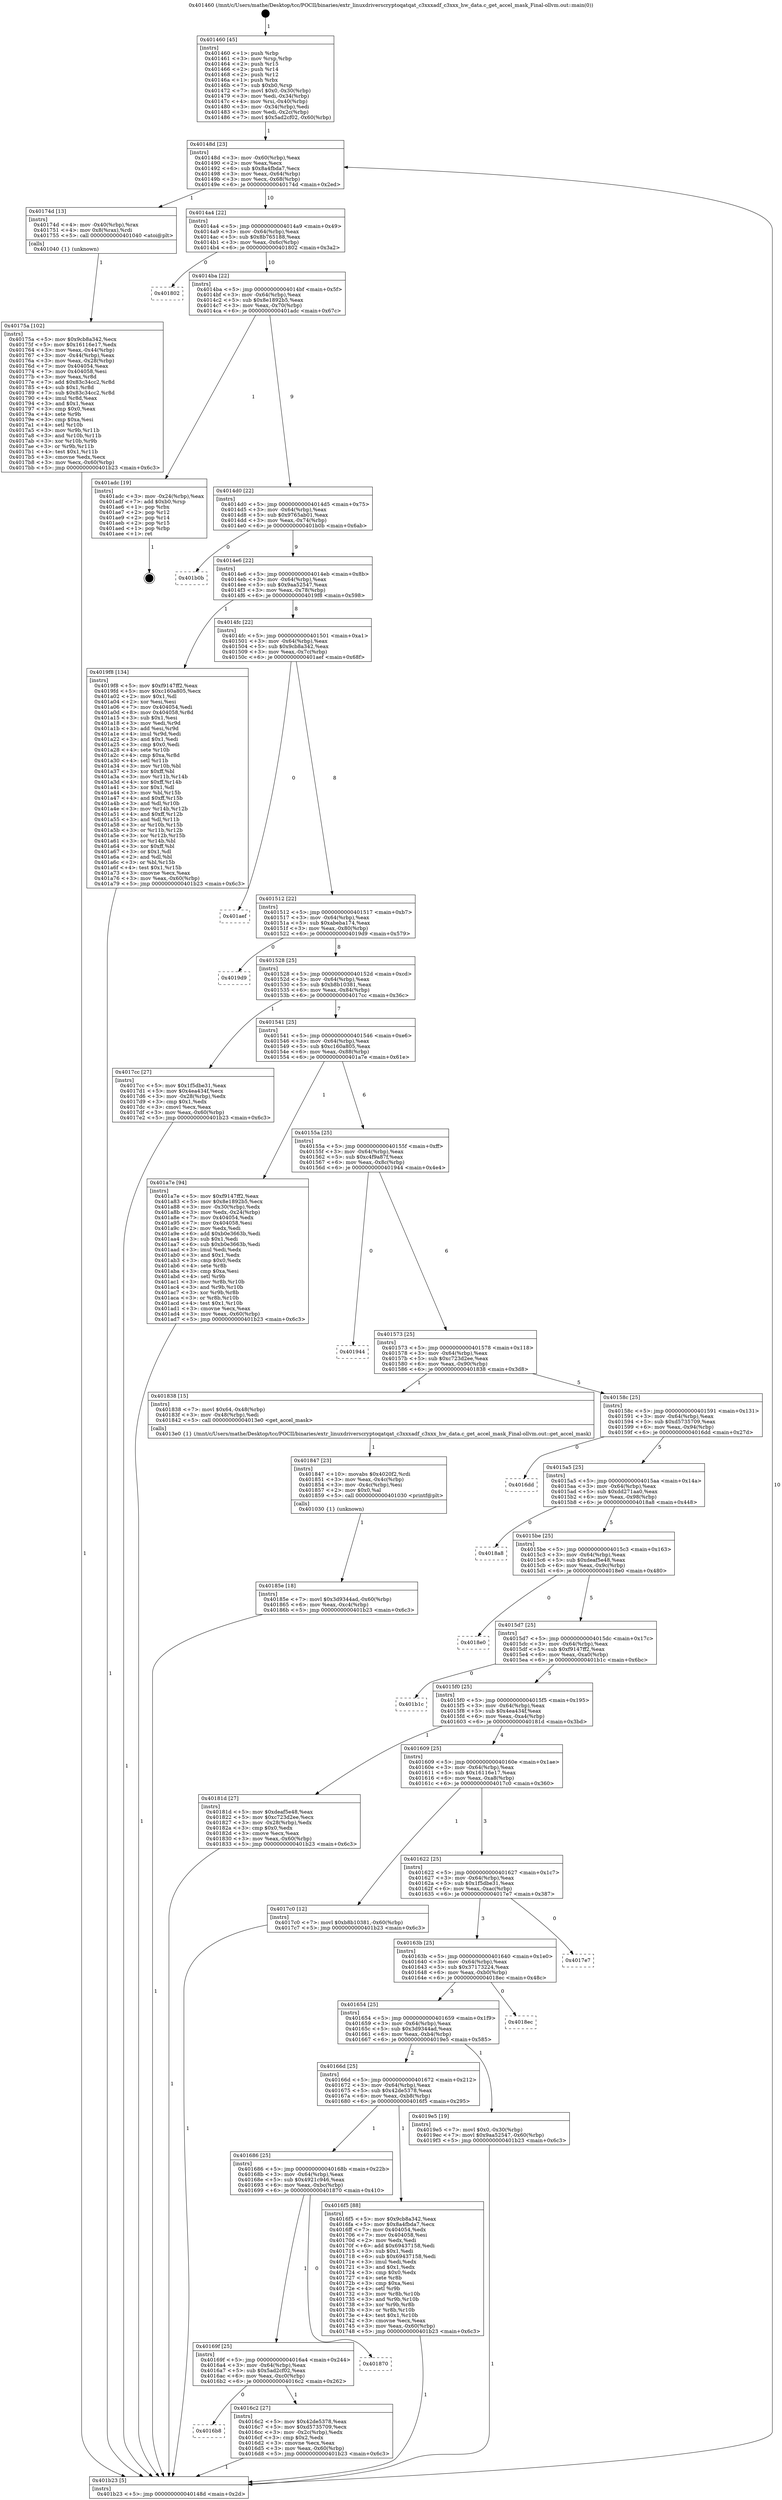 digraph "0x401460" {
  label = "0x401460 (/mnt/c/Users/mathe/Desktop/tcc/POCII/binaries/extr_linuxdriverscryptoqatqat_c3xxxadf_c3xxx_hw_data.c_get_accel_mask_Final-ollvm.out::main(0))"
  labelloc = "t"
  node[shape=record]

  Entry [label="",width=0.3,height=0.3,shape=circle,fillcolor=black,style=filled]
  "0x40148d" [label="{
     0x40148d [23]\l
     | [instrs]\l
     &nbsp;&nbsp;0x40148d \<+3\>: mov -0x60(%rbp),%eax\l
     &nbsp;&nbsp;0x401490 \<+2\>: mov %eax,%ecx\l
     &nbsp;&nbsp;0x401492 \<+6\>: sub $0x8a4fbda7,%ecx\l
     &nbsp;&nbsp;0x401498 \<+3\>: mov %eax,-0x64(%rbp)\l
     &nbsp;&nbsp;0x40149b \<+3\>: mov %ecx,-0x68(%rbp)\l
     &nbsp;&nbsp;0x40149e \<+6\>: je 000000000040174d \<main+0x2ed\>\l
  }"]
  "0x40174d" [label="{
     0x40174d [13]\l
     | [instrs]\l
     &nbsp;&nbsp;0x40174d \<+4\>: mov -0x40(%rbp),%rax\l
     &nbsp;&nbsp;0x401751 \<+4\>: mov 0x8(%rax),%rdi\l
     &nbsp;&nbsp;0x401755 \<+5\>: call 0000000000401040 \<atoi@plt\>\l
     | [calls]\l
     &nbsp;&nbsp;0x401040 \{1\} (unknown)\l
  }"]
  "0x4014a4" [label="{
     0x4014a4 [22]\l
     | [instrs]\l
     &nbsp;&nbsp;0x4014a4 \<+5\>: jmp 00000000004014a9 \<main+0x49\>\l
     &nbsp;&nbsp;0x4014a9 \<+3\>: mov -0x64(%rbp),%eax\l
     &nbsp;&nbsp;0x4014ac \<+5\>: sub $0x8b765188,%eax\l
     &nbsp;&nbsp;0x4014b1 \<+3\>: mov %eax,-0x6c(%rbp)\l
     &nbsp;&nbsp;0x4014b4 \<+6\>: je 0000000000401802 \<main+0x3a2\>\l
  }"]
  Exit [label="",width=0.3,height=0.3,shape=circle,fillcolor=black,style=filled,peripheries=2]
  "0x401802" [label="{
     0x401802\l
  }", style=dashed]
  "0x4014ba" [label="{
     0x4014ba [22]\l
     | [instrs]\l
     &nbsp;&nbsp;0x4014ba \<+5\>: jmp 00000000004014bf \<main+0x5f\>\l
     &nbsp;&nbsp;0x4014bf \<+3\>: mov -0x64(%rbp),%eax\l
     &nbsp;&nbsp;0x4014c2 \<+5\>: sub $0x8e1892b5,%eax\l
     &nbsp;&nbsp;0x4014c7 \<+3\>: mov %eax,-0x70(%rbp)\l
     &nbsp;&nbsp;0x4014ca \<+6\>: je 0000000000401adc \<main+0x67c\>\l
  }"]
  "0x40185e" [label="{
     0x40185e [18]\l
     | [instrs]\l
     &nbsp;&nbsp;0x40185e \<+7\>: movl $0x3d9344ad,-0x60(%rbp)\l
     &nbsp;&nbsp;0x401865 \<+6\>: mov %eax,-0xc4(%rbp)\l
     &nbsp;&nbsp;0x40186b \<+5\>: jmp 0000000000401b23 \<main+0x6c3\>\l
  }"]
  "0x401adc" [label="{
     0x401adc [19]\l
     | [instrs]\l
     &nbsp;&nbsp;0x401adc \<+3\>: mov -0x24(%rbp),%eax\l
     &nbsp;&nbsp;0x401adf \<+7\>: add $0xb0,%rsp\l
     &nbsp;&nbsp;0x401ae6 \<+1\>: pop %rbx\l
     &nbsp;&nbsp;0x401ae7 \<+2\>: pop %r12\l
     &nbsp;&nbsp;0x401ae9 \<+2\>: pop %r14\l
     &nbsp;&nbsp;0x401aeb \<+2\>: pop %r15\l
     &nbsp;&nbsp;0x401aed \<+1\>: pop %rbp\l
     &nbsp;&nbsp;0x401aee \<+1\>: ret\l
  }"]
  "0x4014d0" [label="{
     0x4014d0 [22]\l
     | [instrs]\l
     &nbsp;&nbsp;0x4014d0 \<+5\>: jmp 00000000004014d5 \<main+0x75\>\l
     &nbsp;&nbsp;0x4014d5 \<+3\>: mov -0x64(%rbp),%eax\l
     &nbsp;&nbsp;0x4014d8 \<+5\>: sub $0x9765ab01,%eax\l
     &nbsp;&nbsp;0x4014dd \<+3\>: mov %eax,-0x74(%rbp)\l
     &nbsp;&nbsp;0x4014e0 \<+6\>: je 0000000000401b0b \<main+0x6ab\>\l
  }"]
  "0x401847" [label="{
     0x401847 [23]\l
     | [instrs]\l
     &nbsp;&nbsp;0x401847 \<+10\>: movabs $0x4020f2,%rdi\l
     &nbsp;&nbsp;0x401851 \<+3\>: mov %eax,-0x4c(%rbp)\l
     &nbsp;&nbsp;0x401854 \<+3\>: mov -0x4c(%rbp),%esi\l
     &nbsp;&nbsp;0x401857 \<+2\>: mov $0x0,%al\l
     &nbsp;&nbsp;0x401859 \<+5\>: call 0000000000401030 \<printf@plt\>\l
     | [calls]\l
     &nbsp;&nbsp;0x401030 \{1\} (unknown)\l
  }"]
  "0x401b0b" [label="{
     0x401b0b\l
  }", style=dashed]
  "0x4014e6" [label="{
     0x4014e6 [22]\l
     | [instrs]\l
     &nbsp;&nbsp;0x4014e6 \<+5\>: jmp 00000000004014eb \<main+0x8b\>\l
     &nbsp;&nbsp;0x4014eb \<+3\>: mov -0x64(%rbp),%eax\l
     &nbsp;&nbsp;0x4014ee \<+5\>: sub $0x9aa52547,%eax\l
     &nbsp;&nbsp;0x4014f3 \<+3\>: mov %eax,-0x78(%rbp)\l
     &nbsp;&nbsp;0x4014f6 \<+6\>: je 00000000004019f8 \<main+0x598\>\l
  }"]
  "0x40175a" [label="{
     0x40175a [102]\l
     | [instrs]\l
     &nbsp;&nbsp;0x40175a \<+5\>: mov $0x9cb8a342,%ecx\l
     &nbsp;&nbsp;0x40175f \<+5\>: mov $0x16116e17,%edx\l
     &nbsp;&nbsp;0x401764 \<+3\>: mov %eax,-0x44(%rbp)\l
     &nbsp;&nbsp;0x401767 \<+3\>: mov -0x44(%rbp),%eax\l
     &nbsp;&nbsp;0x40176a \<+3\>: mov %eax,-0x28(%rbp)\l
     &nbsp;&nbsp;0x40176d \<+7\>: mov 0x404054,%eax\l
     &nbsp;&nbsp;0x401774 \<+7\>: mov 0x404058,%esi\l
     &nbsp;&nbsp;0x40177b \<+3\>: mov %eax,%r8d\l
     &nbsp;&nbsp;0x40177e \<+7\>: add $0x83c34cc2,%r8d\l
     &nbsp;&nbsp;0x401785 \<+4\>: sub $0x1,%r8d\l
     &nbsp;&nbsp;0x401789 \<+7\>: sub $0x83c34cc2,%r8d\l
     &nbsp;&nbsp;0x401790 \<+4\>: imul %r8d,%eax\l
     &nbsp;&nbsp;0x401794 \<+3\>: and $0x1,%eax\l
     &nbsp;&nbsp;0x401797 \<+3\>: cmp $0x0,%eax\l
     &nbsp;&nbsp;0x40179a \<+4\>: sete %r9b\l
     &nbsp;&nbsp;0x40179e \<+3\>: cmp $0xa,%esi\l
     &nbsp;&nbsp;0x4017a1 \<+4\>: setl %r10b\l
     &nbsp;&nbsp;0x4017a5 \<+3\>: mov %r9b,%r11b\l
     &nbsp;&nbsp;0x4017a8 \<+3\>: and %r10b,%r11b\l
     &nbsp;&nbsp;0x4017ab \<+3\>: xor %r10b,%r9b\l
     &nbsp;&nbsp;0x4017ae \<+3\>: or %r9b,%r11b\l
     &nbsp;&nbsp;0x4017b1 \<+4\>: test $0x1,%r11b\l
     &nbsp;&nbsp;0x4017b5 \<+3\>: cmovne %edx,%ecx\l
     &nbsp;&nbsp;0x4017b8 \<+3\>: mov %ecx,-0x60(%rbp)\l
     &nbsp;&nbsp;0x4017bb \<+5\>: jmp 0000000000401b23 \<main+0x6c3\>\l
  }"]
  "0x4019f8" [label="{
     0x4019f8 [134]\l
     | [instrs]\l
     &nbsp;&nbsp;0x4019f8 \<+5\>: mov $0xf9147ff2,%eax\l
     &nbsp;&nbsp;0x4019fd \<+5\>: mov $0xc160a805,%ecx\l
     &nbsp;&nbsp;0x401a02 \<+2\>: mov $0x1,%dl\l
     &nbsp;&nbsp;0x401a04 \<+2\>: xor %esi,%esi\l
     &nbsp;&nbsp;0x401a06 \<+7\>: mov 0x404054,%edi\l
     &nbsp;&nbsp;0x401a0d \<+8\>: mov 0x404058,%r8d\l
     &nbsp;&nbsp;0x401a15 \<+3\>: sub $0x1,%esi\l
     &nbsp;&nbsp;0x401a18 \<+3\>: mov %edi,%r9d\l
     &nbsp;&nbsp;0x401a1b \<+3\>: add %esi,%r9d\l
     &nbsp;&nbsp;0x401a1e \<+4\>: imul %r9d,%edi\l
     &nbsp;&nbsp;0x401a22 \<+3\>: and $0x1,%edi\l
     &nbsp;&nbsp;0x401a25 \<+3\>: cmp $0x0,%edi\l
     &nbsp;&nbsp;0x401a28 \<+4\>: sete %r10b\l
     &nbsp;&nbsp;0x401a2c \<+4\>: cmp $0xa,%r8d\l
     &nbsp;&nbsp;0x401a30 \<+4\>: setl %r11b\l
     &nbsp;&nbsp;0x401a34 \<+3\>: mov %r10b,%bl\l
     &nbsp;&nbsp;0x401a37 \<+3\>: xor $0xff,%bl\l
     &nbsp;&nbsp;0x401a3a \<+3\>: mov %r11b,%r14b\l
     &nbsp;&nbsp;0x401a3d \<+4\>: xor $0xff,%r14b\l
     &nbsp;&nbsp;0x401a41 \<+3\>: xor $0x1,%dl\l
     &nbsp;&nbsp;0x401a44 \<+3\>: mov %bl,%r15b\l
     &nbsp;&nbsp;0x401a47 \<+4\>: and $0xff,%r15b\l
     &nbsp;&nbsp;0x401a4b \<+3\>: and %dl,%r10b\l
     &nbsp;&nbsp;0x401a4e \<+3\>: mov %r14b,%r12b\l
     &nbsp;&nbsp;0x401a51 \<+4\>: and $0xff,%r12b\l
     &nbsp;&nbsp;0x401a55 \<+3\>: and %dl,%r11b\l
     &nbsp;&nbsp;0x401a58 \<+3\>: or %r10b,%r15b\l
     &nbsp;&nbsp;0x401a5b \<+3\>: or %r11b,%r12b\l
     &nbsp;&nbsp;0x401a5e \<+3\>: xor %r12b,%r15b\l
     &nbsp;&nbsp;0x401a61 \<+3\>: or %r14b,%bl\l
     &nbsp;&nbsp;0x401a64 \<+3\>: xor $0xff,%bl\l
     &nbsp;&nbsp;0x401a67 \<+3\>: or $0x1,%dl\l
     &nbsp;&nbsp;0x401a6a \<+2\>: and %dl,%bl\l
     &nbsp;&nbsp;0x401a6c \<+3\>: or %bl,%r15b\l
     &nbsp;&nbsp;0x401a6f \<+4\>: test $0x1,%r15b\l
     &nbsp;&nbsp;0x401a73 \<+3\>: cmovne %ecx,%eax\l
     &nbsp;&nbsp;0x401a76 \<+3\>: mov %eax,-0x60(%rbp)\l
     &nbsp;&nbsp;0x401a79 \<+5\>: jmp 0000000000401b23 \<main+0x6c3\>\l
  }"]
  "0x4014fc" [label="{
     0x4014fc [22]\l
     | [instrs]\l
     &nbsp;&nbsp;0x4014fc \<+5\>: jmp 0000000000401501 \<main+0xa1\>\l
     &nbsp;&nbsp;0x401501 \<+3\>: mov -0x64(%rbp),%eax\l
     &nbsp;&nbsp;0x401504 \<+5\>: sub $0x9cb8a342,%eax\l
     &nbsp;&nbsp;0x401509 \<+3\>: mov %eax,-0x7c(%rbp)\l
     &nbsp;&nbsp;0x40150c \<+6\>: je 0000000000401aef \<main+0x68f\>\l
  }"]
  "0x401460" [label="{
     0x401460 [45]\l
     | [instrs]\l
     &nbsp;&nbsp;0x401460 \<+1\>: push %rbp\l
     &nbsp;&nbsp;0x401461 \<+3\>: mov %rsp,%rbp\l
     &nbsp;&nbsp;0x401464 \<+2\>: push %r15\l
     &nbsp;&nbsp;0x401466 \<+2\>: push %r14\l
     &nbsp;&nbsp;0x401468 \<+2\>: push %r12\l
     &nbsp;&nbsp;0x40146a \<+1\>: push %rbx\l
     &nbsp;&nbsp;0x40146b \<+7\>: sub $0xb0,%rsp\l
     &nbsp;&nbsp;0x401472 \<+7\>: movl $0x0,-0x30(%rbp)\l
     &nbsp;&nbsp;0x401479 \<+3\>: mov %edi,-0x34(%rbp)\l
     &nbsp;&nbsp;0x40147c \<+4\>: mov %rsi,-0x40(%rbp)\l
     &nbsp;&nbsp;0x401480 \<+3\>: mov -0x34(%rbp),%edi\l
     &nbsp;&nbsp;0x401483 \<+3\>: mov %edi,-0x2c(%rbp)\l
     &nbsp;&nbsp;0x401486 \<+7\>: movl $0x5ad2cf02,-0x60(%rbp)\l
  }"]
  "0x401aef" [label="{
     0x401aef\l
  }", style=dashed]
  "0x401512" [label="{
     0x401512 [22]\l
     | [instrs]\l
     &nbsp;&nbsp;0x401512 \<+5\>: jmp 0000000000401517 \<main+0xb7\>\l
     &nbsp;&nbsp;0x401517 \<+3\>: mov -0x64(%rbp),%eax\l
     &nbsp;&nbsp;0x40151a \<+5\>: sub $0xabeba174,%eax\l
     &nbsp;&nbsp;0x40151f \<+3\>: mov %eax,-0x80(%rbp)\l
     &nbsp;&nbsp;0x401522 \<+6\>: je 00000000004019d9 \<main+0x579\>\l
  }"]
  "0x401b23" [label="{
     0x401b23 [5]\l
     | [instrs]\l
     &nbsp;&nbsp;0x401b23 \<+5\>: jmp 000000000040148d \<main+0x2d\>\l
  }"]
  "0x4019d9" [label="{
     0x4019d9\l
  }", style=dashed]
  "0x401528" [label="{
     0x401528 [25]\l
     | [instrs]\l
     &nbsp;&nbsp;0x401528 \<+5\>: jmp 000000000040152d \<main+0xcd\>\l
     &nbsp;&nbsp;0x40152d \<+3\>: mov -0x64(%rbp),%eax\l
     &nbsp;&nbsp;0x401530 \<+5\>: sub $0xb8b10381,%eax\l
     &nbsp;&nbsp;0x401535 \<+6\>: mov %eax,-0x84(%rbp)\l
     &nbsp;&nbsp;0x40153b \<+6\>: je 00000000004017cc \<main+0x36c\>\l
  }"]
  "0x4016b8" [label="{
     0x4016b8\l
  }", style=dashed]
  "0x4017cc" [label="{
     0x4017cc [27]\l
     | [instrs]\l
     &nbsp;&nbsp;0x4017cc \<+5\>: mov $0x1f5dbe31,%eax\l
     &nbsp;&nbsp;0x4017d1 \<+5\>: mov $0x4ea434f,%ecx\l
     &nbsp;&nbsp;0x4017d6 \<+3\>: mov -0x28(%rbp),%edx\l
     &nbsp;&nbsp;0x4017d9 \<+3\>: cmp $0x1,%edx\l
     &nbsp;&nbsp;0x4017dc \<+3\>: cmovl %ecx,%eax\l
     &nbsp;&nbsp;0x4017df \<+3\>: mov %eax,-0x60(%rbp)\l
     &nbsp;&nbsp;0x4017e2 \<+5\>: jmp 0000000000401b23 \<main+0x6c3\>\l
  }"]
  "0x401541" [label="{
     0x401541 [25]\l
     | [instrs]\l
     &nbsp;&nbsp;0x401541 \<+5\>: jmp 0000000000401546 \<main+0xe6\>\l
     &nbsp;&nbsp;0x401546 \<+3\>: mov -0x64(%rbp),%eax\l
     &nbsp;&nbsp;0x401549 \<+5\>: sub $0xc160a805,%eax\l
     &nbsp;&nbsp;0x40154e \<+6\>: mov %eax,-0x88(%rbp)\l
     &nbsp;&nbsp;0x401554 \<+6\>: je 0000000000401a7e \<main+0x61e\>\l
  }"]
  "0x4016c2" [label="{
     0x4016c2 [27]\l
     | [instrs]\l
     &nbsp;&nbsp;0x4016c2 \<+5\>: mov $0x42de5378,%eax\l
     &nbsp;&nbsp;0x4016c7 \<+5\>: mov $0xd5735709,%ecx\l
     &nbsp;&nbsp;0x4016cc \<+3\>: mov -0x2c(%rbp),%edx\l
     &nbsp;&nbsp;0x4016cf \<+3\>: cmp $0x2,%edx\l
     &nbsp;&nbsp;0x4016d2 \<+3\>: cmovne %ecx,%eax\l
     &nbsp;&nbsp;0x4016d5 \<+3\>: mov %eax,-0x60(%rbp)\l
     &nbsp;&nbsp;0x4016d8 \<+5\>: jmp 0000000000401b23 \<main+0x6c3\>\l
  }"]
  "0x401a7e" [label="{
     0x401a7e [94]\l
     | [instrs]\l
     &nbsp;&nbsp;0x401a7e \<+5\>: mov $0xf9147ff2,%eax\l
     &nbsp;&nbsp;0x401a83 \<+5\>: mov $0x8e1892b5,%ecx\l
     &nbsp;&nbsp;0x401a88 \<+3\>: mov -0x30(%rbp),%edx\l
     &nbsp;&nbsp;0x401a8b \<+3\>: mov %edx,-0x24(%rbp)\l
     &nbsp;&nbsp;0x401a8e \<+7\>: mov 0x404054,%edx\l
     &nbsp;&nbsp;0x401a95 \<+7\>: mov 0x404058,%esi\l
     &nbsp;&nbsp;0x401a9c \<+2\>: mov %edx,%edi\l
     &nbsp;&nbsp;0x401a9e \<+6\>: add $0xb0e3663b,%edi\l
     &nbsp;&nbsp;0x401aa4 \<+3\>: sub $0x1,%edi\l
     &nbsp;&nbsp;0x401aa7 \<+6\>: sub $0xb0e3663b,%edi\l
     &nbsp;&nbsp;0x401aad \<+3\>: imul %edi,%edx\l
     &nbsp;&nbsp;0x401ab0 \<+3\>: and $0x1,%edx\l
     &nbsp;&nbsp;0x401ab3 \<+3\>: cmp $0x0,%edx\l
     &nbsp;&nbsp;0x401ab6 \<+4\>: sete %r8b\l
     &nbsp;&nbsp;0x401aba \<+3\>: cmp $0xa,%esi\l
     &nbsp;&nbsp;0x401abd \<+4\>: setl %r9b\l
     &nbsp;&nbsp;0x401ac1 \<+3\>: mov %r8b,%r10b\l
     &nbsp;&nbsp;0x401ac4 \<+3\>: and %r9b,%r10b\l
     &nbsp;&nbsp;0x401ac7 \<+3\>: xor %r9b,%r8b\l
     &nbsp;&nbsp;0x401aca \<+3\>: or %r8b,%r10b\l
     &nbsp;&nbsp;0x401acd \<+4\>: test $0x1,%r10b\l
     &nbsp;&nbsp;0x401ad1 \<+3\>: cmovne %ecx,%eax\l
     &nbsp;&nbsp;0x401ad4 \<+3\>: mov %eax,-0x60(%rbp)\l
     &nbsp;&nbsp;0x401ad7 \<+5\>: jmp 0000000000401b23 \<main+0x6c3\>\l
  }"]
  "0x40155a" [label="{
     0x40155a [25]\l
     | [instrs]\l
     &nbsp;&nbsp;0x40155a \<+5\>: jmp 000000000040155f \<main+0xff\>\l
     &nbsp;&nbsp;0x40155f \<+3\>: mov -0x64(%rbp),%eax\l
     &nbsp;&nbsp;0x401562 \<+5\>: sub $0xc4f9a87f,%eax\l
     &nbsp;&nbsp;0x401567 \<+6\>: mov %eax,-0x8c(%rbp)\l
     &nbsp;&nbsp;0x40156d \<+6\>: je 0000000000401944 \<main+0x4e4\>\l
  }"]
  "0x40169f" [label="{
     0x40169f [25]\l
     | [instrs]\l
     &nbsp;&nbsp;0x40169f \<+5\>: jmp 00000000004016a4 \<main+0x244\>\l
     &nbsp;&nbsp;0x4016a4 \<+3\>: mov -0x64(%rbp),%eax\l
     &nbsp;&nbsp;0x4016a7 \<+5\>: sub $0x5ad2cf02,%eax\l
     &nbsp;&nbsp;0x4016ac \<+6\>: mov %eax,-0xc0(%rbp)\l
     &nbsp;&nbsp;0x4016b2 \<+6\>: je 00000000004016c2 \<main+0x262\>\l
  }"]
  "0x401944" [label="{
     0x401944\l
  }", style=dashed]
  "0x401573" [label="{
     0x401573 [25]\l
     | [instrs]\l
     &nbsp;&nbsp;0x401573 \<+5\>: jmp 0000000000401578 \<main+0x118\>\l
     &nbsp;&nbsp;0x401578 \<+3\>: mov -0x64(%rbp),%eax\l
     &nbsp;&nbsp;0x40157b \<+5\>: sub $0xc723d2ee,%eax\l
     &nbsp;&nbsp;0x401580 \<+6\>: mov %eax,-0x90(%rbp)\l
     &nbsp;&nbsp;0x401586 \<+6\>: je 0000000000401838 \<main+0x3d8\>\l
  }"]
  "0x401870" [label="{
     0x401870\l
  }", style=dashed]
  "0x401838" [label="{
     0x401838 [15]\l
     | [instrs]\l
     &nbsp;&nbsp;0x401838 \<+7\>: movl $0x64,-0x48(%rbp)\l
     &nbsp;&nbsp;0x40183f \<+3\>: mov -0x48(%rbp),%edi\l
     &nbsp;&nbsp;0x401842 \<+5\>: call 00000000004013e0 \<get_accel_mask\>\l
     | [calls]\l
     &nbsp;&nbsp;0x4013e0 \{1\} (/mnt/c/Users/mathe/Desktop/tcc/POCII/binaries/extr_linuxdriverscryptoqatqat_c3xxxadf_c3xxx_hw_data.c_get_accel_mask_Final-ollvm.out::get_accel_mask)\l
  }"]
  "0x40158c" [label="{
     0x40158c [25]\l
     | [instrs]\l
     &nbsp;&nbsp;0x40158c \<+5\>: jmp 0000000000401591 \<main+0x131\>\l
     &nbsp;&nbsp;0x401591 \<+3\>: mov -0x64(%rbp),%eax\l
     &nbsp;&nbsp;0x401594 \<+5\>: sub $0xd5735709,%eax\l
     &nbsp;&nbsp;0x401599 \<+6\>: mov %eax,-0x94(%rbp)\l
     &nbsp;&nbsp;0x40159f \<+6\>: je 00000000004016dd \<main+0x27d\>\l
  }"]
  "0x401686" [label="{
     0x401686 [25]\l
     | [instrs]\l
     &nbsp;&nbsp;0x401686 \<+5\>: jmp 000000000040168b \<main+0x22b\>\l
     &nbsp;&nbsp;0x40168b \<+3\>: mov -0x64(%rbp),%eax\l
     &nbsp;&nbsp;0x40168e \<+5\>: sub $0x4921c946,%eax\l
     &nbsp;&nbsp;0x401693 \<+6\>: mov %eax,-0xbc(%rbp)\l
     &nbsp;&nbsp;0x401699 \<+6\>: je 0000000000401870 \<main+0x410\>\l
  }"]
  "0x4016dd" [label="{
     0x4016dd\l
  }", style=dashed]
  "0x4015a5" [label="{
     0x4015a5 [25]\l
     | [instrs]\l
     &nbsp;&nbsp;0x4015a5 \<+5\>: jmp 00000000004015aa \<main+0x14a\>\l
     &nbsp;&nbsp;0x4015aa \<+3\>: mov -0x64(%rbp),%eax\l
     &nbsp;&nbsp;0x4015ad \<+5\>: sub $0xdd271aa0,%eax\l
     &nbsp;&nbsp;0x4015b2 \<+6\>: mov %eax,-0x98(%rbp)\l
     &nbsp;&nbsp;0x4015b8 \<+6\>: je 00000000004018a8 \<main+0x448\>\l
  }"]
  "0x4016f5" [label="{
     0x4016f5 [88]\l
     | [instrs]\l
     &nbsp;&nbsp;0x4016f5 \<+5\>: mov $0x9cb8a342,%eax\l
     &nbsp;&nbsp;0x4016fa \<+5\>: mov $0x8a4fbda7,%ecx\l
     &nbsp;&nbsp;0x4016ff \<+7\>: mov 0x404054,%edx\l
     &nbsp;&nbsp;0x401706 \<+7\>: mov 0x404058,%esi\l
     &nbsp;&nbsp;0x40170d \<+2\>: mov %edx,%edi\l
     &nbsp;&nbsp;0x40170f \<+6\>: add $0x69437158,%edi\l
     &nbsp;&nbsp;0x401715 \<+3\>: sub $0x1,%edi\l
     &nbsp;&nbsp;0x401718 \<+6\>: sub $0x69437158,%edi\l
     &nbsp;&nbsp;0x40171e \<+3\>: imul %edi,%edx\l
     &nbsp;&nbsp;0x401721 \<+3\>: and $0x1,%edx\l
     &nbsp;&nbsp;0x401724 \<+3\>: cmp $0x0,%edx\l
     &nbsp;&nbsp;0x401727 \<+4\>: sete %r8b\l
     &nbsp;&nbsp;0x40172b \<+3\>: cmp $0xa,%esi\l
     &nbsp;&nbsp;0x40172e \<+4\>: setl %r9b\l
     &nbsp;&nbsp;0x401732 \<+3\>: mov %r8b,%r10b\l
     &nbsp;&nbsp;0x401735 \<+3\>: and %r9b,%r10b\l
     &nbsp;&nbsp;0x401738 \<+3\>: xor %r9b,%r8b\l
     &nbsp;&nbsp;0x40173b \<+3\>: or %r8b,%r10b\l
     &nbsp;&nbsp;0x40173e \<+4\>: test $0x1,%r10b\l
     &nbsp;&nbsp;0x401742 \<+3\>: cmovne %ecx,%eax\l
     &nbsp;&nbsp;0x401745 \<+3\>: mov %eax,-0x60(%rbp)\l
     &nbsp;&nbsp;0x401748 \<+5\>: jmp 0000000000401b23 \<main+0x6c3\>\l
  }"]
  "0x4018a8" [label="{
     0x4018a8\l
  }", style=dashed]
  "0x4015be" [label="{
     0x4015be [25]\l
     | [instrs]\l
     &nbsp;&nbsp;0x4015be \<+5\>: jmp 00000000004015c3 \<main+0x163\>\l
     &nbsp;&nbsp;0x4015c3 \<+3\>: mov -0x64(%rbp),%eax\l
     &nbsp;&nbsp;0x4015c6 \<+5\>: sub $0xdeaf5e48,%eax\l
     &nbsp;&nbsp;0x4015cb \<+6\>: mov %eax,-0x9c(%rbp)\l
     &nbsp;&nbsp;0x4015d1 \<+6\>: je 00000000004018e0 \<main+0x480\>\l
  }"]
  "0x40166d" [label="{
     0x40166d [25]\l
     | [instrs]\l
     &nbsp;&nbsp;0x40166d \<+5\>: jmp 0000000000401672 \<main+0x212\>\l
     &nbsp;&nbsp;0x401672 \<+3\>: mov -0x64(%rbp),%eax\l
     &nbsp;&nbsp;0x401675 \<+5\>: sub $0x42de5378,%eax\l
     &nbsp;&nbsp;0x40167a \<+6\>: mov %eax,-0xb8(%rbp)\l
     &nbsp;&nbsp;0x401680 \<+6\>: je 00000000004016f5 \<main+0x295\>\l
  }"]
  "0x4018e0" [label="{
     0x4018e0\l
  }", style=dashed]
  "0x4015d7" [label="{
     0x4015d7 [25]\l
     | [instrs]\l
     &nbsp;&nbsp;0x4015d7 \<+5\>: jmp 00000000004015dc \<main+0x17c\>\l
     &nbsp;&nbsp;0x4015dc \<+3\>: mov -0x64(%rbp),%eax\l
     &nbsp;&nbsp;0x4015df \<+5\>: sub $0xf9147ff2,%eax\l
     &nbsp;&nbsp;0x4015e4 \<+6\>: mov %eax,-0xa0(%rbp)\l
     &nbsp;&nbsp;0x4015ea \<+6\>: je 0000000000401b1c \<main+0x6bc\>\l
  }"]
  "0x4019e5" [label="{
     0x4019e5 [19]\l
     | [instrs]\l
     &nbsp;&nbsp;0x4019e5 \<+7\>: movl $0x0,-0x30(%rbp)\l
     &nbsp;&nbsp;0x4019ec \<+7\>: movl $0x9aa52547,-0x60(%rbp)\l
     &nbsp;&nbsp;0x4019f3 \<+5\>: jmp 0000000000401b23 \<main+0x6c3\>\l
  }"]
  "0x401b1c" [label="{
     0x401b1c\l
  }", style=dashed]
  "0x4015f0" [label="{
     0x4015f0 [25]\l
     | [instrs]\l
     &nbsp;&nbsp;0x4015f0 \<+5\>: jmp 00000000004015f5 \<main+0x195\>\l
     &nbsp;&nbsp;0x4015f5 \<+3\>: mov -0x64(%rbp),%eax\l
     &nbsp;&nbsp;0x4015f8 \<+5\>: sub $0x4ea434f,%eax\l
     &nbsp;&nbsp;0x4015fd \<+6\>: mov %eax,-0xa4(%rbp)\l
     &nbsp;&nbsp;0x401603 \<+6\>: je 000000000040181d \<main+0x3bd\>\l
  }"]
  "0x401654" [label="{
     0x401654 [25]\l
     | [instrs]\l
     &nbsp;&nbsp;0x401654 \<+5\>: jmp 0000000000401659 \<main+0x1f9\>\l
     &nbsp;&nbsp;0x401659 \<+3\>: mov -0x64(%rbp),%eax\l
     &nbsp;&nbsp;0x40165c \<+5\>: sub $0x3d9344ad,%eax\l
     &nbsp;&nbsp;0x401661 \<+6\>: mov %eax,-0xb4(%rbp)\l
     &nbsp;&nbsp;0x401667 \<+6\>: je 00000000004019e5 \<main+0x585\>\l
  }"]
  "0x40181d" [label="{
     0x40181d [27]\l
     | [instrs]\l
     &nbsp;&nbsp;0x40181d \<+5\>: mov $0xdeaf5e48,%eax\l
     &nbsp;&nbsp;0x401822 \<+5\>: mov $0xc723d2ee,%ecx\l
     &nbsp;&nbsp;0x401827 \<+3\>: mov -0x28(%rbp),%edx\l
     &nbsp;&nbsp;0x40182a \<+3\>: cmp $0x0,%edx\l
     &nbsp;&nbsp;0x40182d \<+3\>: cmove %ecx,%eax\l
     &nbsp;&nbsp;0x401830 \<+3\>: mov %eax,-0x60(%rbp)\l
     &nbsp;&nbsp;0x401833 \<+5\>: jmp 0000000000401b23 \<main+0x6c3\>\l
  }"]
  "0x401609" [label="{
     0x401609 [25]\l
     | [instrs]\l
     &nbsp;&nbsp;0x401609 \<+5\>: jmp 000000000040160e \<main+0x1ae\>\l
     &nbsp;&nbsp;0x40160e \<+3\>: mov -0x64(%rbp),%eax\l
     &nbsp;&nbsp;0x401611 \<+5\>: sub $0x16116e17,%eax\l
     &nbsp;&nbsp;0x401616 \<+6\>: mov %eax,-0xa8(%rbp)\l
     &nbsp;&nbsp;0x40161c \<+6\>: je 00000000004017c0 \<main+0x360\>\l
  }"]
  "0x4018ec" [label="{
     0x4018ec\l
  }", style=dashed]
  "0x4017c0" [label="{
     0x4017c0 [12]\l
     | [instrs]\l
     &nbsp;&nbsp;0x4017c0 \<+7\>: movl $0xb8b10381,-0x60(%rbp)\l
     &nbsp;&nbsp;0x4017c7 \<+5\>: jmp 0000000000401b23 \<main+0x6c3\>\l
  }"]
  "0x401622" [label="{
     0x401622 [25]\l
     | [instrs]\l
     &nbsp;&nbsp;0x401622 \<+5\>: jmp 0000000000401627 \<main+0x1c7\>\l
     &nbsp;&nbsp;0x401627 \<+3\>: mov -0x64(%rbp),%eax\l
     &nbsp;&nbsp;0x40162a \<+5\>: sub $0x1f5dbe31,%eax\l
     &nbsp;&nbsp;0x40162f \<+6\>: mov %eax,-0xac(%rbp)\l
     &nbsp;&nbsp;0x401635 \<+6\>: je 00000000004017e7 \<main+0x387\>\l
  }"]
  "0x40163b" [label="{
     0x40163b [25]\l
     | [instrs]\l
     &nbsp;&nbsp;0x40163b \<+5\>: jmp 0000000000401640 \<main+0x1e0\>\l
     &nbsp;&nbsp;0x401640 \<+3\>: mov -0x64(%rbp),%eax\l
     &nbsp;&nbsp;0x401643 \<+5\>: sub $0x37173224,%eax\l
     &nbsp;&nbsp;0x401648 \<+6\>: mov %eax,-0xb0(%rbp)\l
     &nbsp;&nbsp;0x40164e \<+6\>: je 00000000004018ec \<main+0x48c\>\l
  }"]
  "0x4017e7" [label="{
     0x4017e7\l
  }", style=dashed]
  Entry -> "0x401460" [label=" 1"]
  "0x40148d" -> "0x40174d" [label=" 1"]
  "0x40148d" -> "0x4014a4" [label=" 10"]
  "0x401adc" -> Exit [label=" 1"]
  "0x4014a4" -> "0x401802" [label=" 0"]
  "0x4014a4" -> "0x4014ba" [label=" 10"]
  "0x401a7e" -> "0x401b23" [label=" 1"]
  "0x4014ba" -> "0x401adc" [label=" 1"]
  "0x4014ba" -> "0x4014d0" [label=" 9"]
  "0x4019f8" -> "0x401b23" [label=" 1"]
  "0x4014d0" -> "0x401b0b" [label=" 0"]
  "0x4014d0" -> "0x4014e6" [label=" 9"]
  "0x4019e5" -> "0x401b23" [label=" 1"]
  "0x4014e6" -> "0x4019f8" [label=" 1"]
  "0x4014e6" -> "0x4014fc" [label=" 8"]
  "0x40185e" -> "0x401b23" [label=" 1"]
  "0x4014fc" -> "0x401aef" [label=" 0"]
  "0x4014fc" -> "0x401512" [label=" 8"]
  "0x401847" -> "0x40185e" [label=" 1"]
  "0x401512" -> "0x4019d9" [label=" 0"]
  "0x401512" -> "0x401528" [label=" 8"]
  "0x401838" -> "0x401847" [label=" 1"]
  "0x401528" -> "0x4017cc" [label=" 1"]
  "0x401528" -> "0x401541" [label=" 7"]
  "0x40181d" -> "0x401b23" [label=" 1"]
  "0x401541" -> "0x401a7e" [label=" 1"]
  "0x401541" -> "0x40155a" [label=" 6"]
  "0x4017cc" -> "0x401b23" [label=" 1"]
  "0x40155a" -> "0x401944" [label=" 0"]
  "0x40155a" -> "0x401573" [label=" 6"]
  "0x40175a" -> "0x401b23" [label=" 1"]
  "0x401573" -> "0x401838" [label=" 1"]
  "0x401573" -> "0x40158c" [label=" 5"]
  "0x40174d" -> "0x40175a" [label=" 1"]
  "0x40158c" -> "0x4016dd" [label=" 0"]
  "0x40158c" -> "0x4015a5" [label=" 5"]
  "0x401b23" -> "0x40148d" [label=" 10"]
  "0x4015a5" -> "0x4018a8" [label=" 0"]
  "0x4015a5" -> "0x4015be" [label=" 5"]
  "0x401460" -> "0x40148d" [label=" 1"]
  "0x4015be" -> "0x4018e0" [label=" 0"]
  "0x4015be" -> "0x4015d7" [label=" 5"]
  "0x40169f" -> "0x4016b8" [label=" 0"]
  "0x4015d7" -> "0x401b1c" [label=" 0"]
  "0x4015d7" -> "0x4015f0" [label=" 5"]
  "0x40169f" -> "0x4016c2" [label=" 1"]
  "0x4015f0" -> "0x40181d" [label=" 1"]
  "0x4015f0" -> "0x401609" [label=" 4"]
  "0x401686" -> "0x40169f" [label=" 1"]
  "0x401609" -> "0x4017c0" [label=" 1"]
  "0x401609" -> "0x401622" [label=" 3"]
  "0x401686" -> "0x401870" [label=" 0"]
  "0x401622" -> "0x4017e7" [label=" 0"]
  "0x401622" -> "0x40163b" [label=" 3"]
  "0x4016f5" -> "0x401b23" [label=" 1"]
  "0x40163b" -> "0x4018ec" [label=" 0"]
  "0x40163b" -> "0x401654" [label=" 3"]
  "0x4017c0" -> "0x401b23" [label=" 1"]
  "0x401654" -> "0x4019e5" [label=" 1"]
  "0x401654" -> "0x40166d" [label=" 2"]
  "0x4016c2" -> "0x401b23" [label=" 1"]
  "0x40166d" -> "0x4016f5" [label=" 1"]
  "0x40166d" -> "0x401686" [label=" 1"]
}
